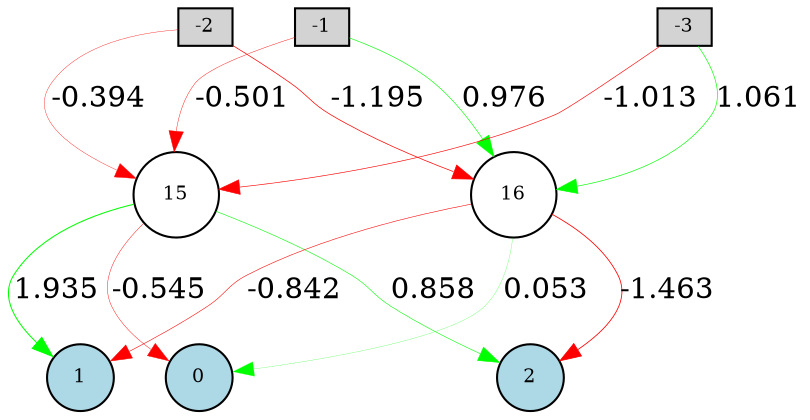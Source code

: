 digraph {
	node [fontsize=9 height=0.2 shape=circle width=0.2]
	-1 [fillcolor=lightgray shape=box style=filled]
	-2 [fillcolor=lightgray shape=box style=filled]
	-3 [fillcolor=lightgray shape=box style=filled]
	0 [fillcolor=lightblue style=filled]
	1 [fillcolor=lightblue style=filled]
	2 [fillcolor=lightblue style=filled]
	15 [fillcolor=white style=filled]
	16 [fillcolor=white style=filled]
	-1 -> 15 [label=-0.501 color=red penwidth=0.20013950685956 style=solid]
	-1 -> 16 [label=0.976 color=green penwidth=0.29513696941875994 style=solid]
	-2 -> 15 [label=-0.394 color=red penwidth=0.17875684883518045 style=solid]
	-2 -> 16 [label=-1.195 color=red penwidth=0.33906168045264196 style=solid]
	-3 -> 15 [label=-1.013 color=red penwidth=0.3025983246149174 style=solid]
	-3 -> 16 [label=1.061 color=green penwidth=0.31218479965935997 style=solid]
	15 -> 0 [label=-0.545 color=red penwidth=0.20895890142185927 style=solid]
	15 -> 1 [label=1.935 color=green penwidth=0.48699674887714905 style=solid]
	15 -> 2 [label=0.858 color=green penwidth=0.2715626300516083 style=solid]
	16 -> 0 [label=0.053 color=green penwidth=0.11059765729144386 style=solid]
	16 -> 1 [label=-0.842 color=red penwidth=0.26837908225377505 style=solid]
	16 -> 2 [label=-1.463 color=red penwidth=0.3925224551688433 style=solid]
}
